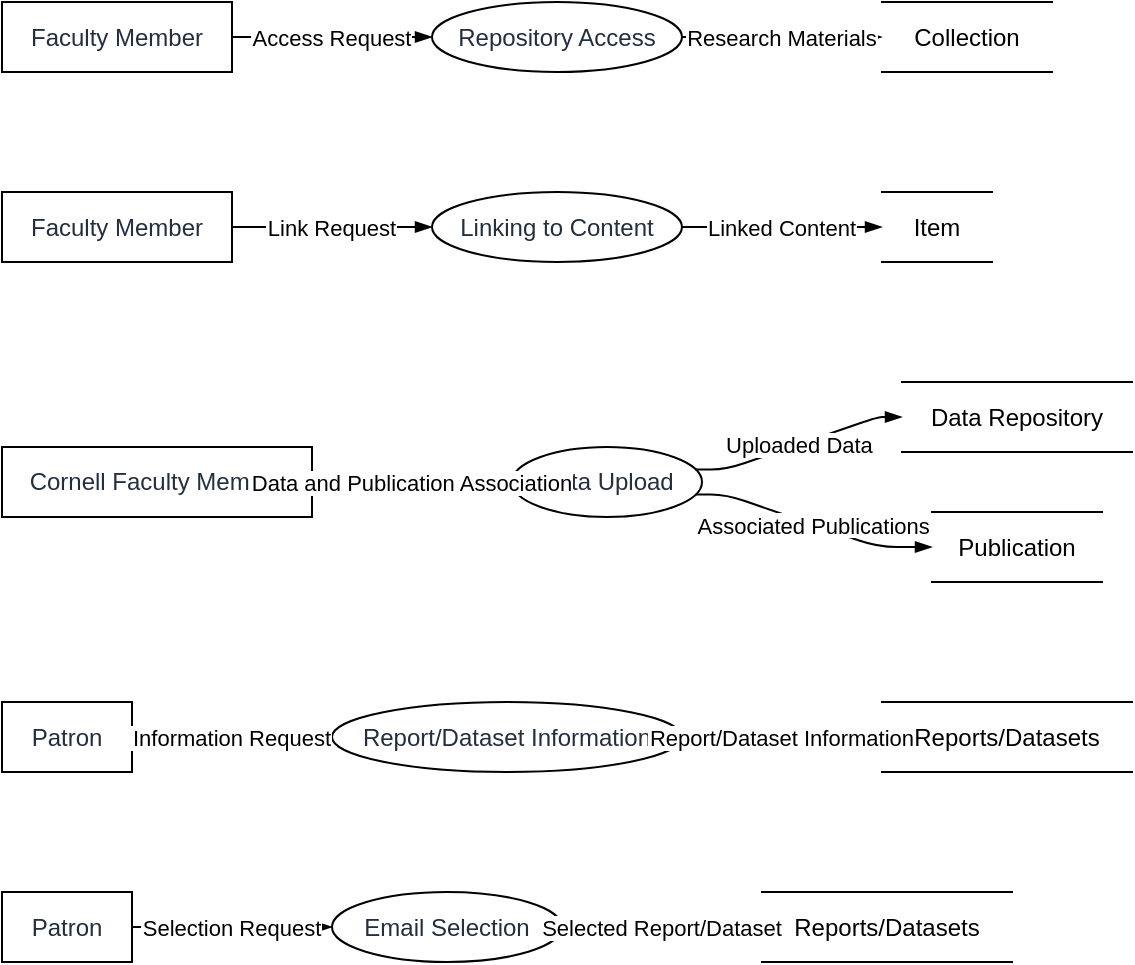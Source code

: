 <mxfile version="23.0.2" type="device">
  <diagram name="Page-1" id="MUNPvd3ACw6kFjhBtejC">
    <mxGraphModel dx="794" dy="511" grid="1" gridSize="10" guides="1" tooltips="1" connect="1" arrows="1" fold="1" page="1" pageScale="1" pageWidth="827" pageHeight="1169" math="0" shadow="0">
      <root>
        <mxCell id="0" />
        <mxCell id="1" parent="0" />
        <UserObject label="Faculty Member" type="externalEntity" source="" flow="" placeholders="1" id="5fT8TSgvjkj9puPZQ_QJ-1">
          <mxCell style="shape=rectangle;whiteSpace=wrap;html=1;fillColor=#ffffff;strokeColor=#000000;align=center;verticalAlign=middle;fontColor=#232F3E;" vertex="1" parent="1">
            <mxGeometry width="115" height="35" as="geometry" />
          </mxCell>
        </UserObject>
        <UserObject label="Repository Access" type="process" source="1" flow="Access Request" placeholders="1" id="5fT8TSgvjkj9puPZQ_QJ-2">
          <mxCell style="shape=ellipse;perimeter=ellipsePerimeter;whiteSpace=wrap;html=1;fillColor=#ffffff;strokeColor=#000000;align=center;verticalAlign=middle;fontColor=#232F3E;" vertex="1" parent="1">
            <mxGeometry x="215" width="125" height="35" as="geometry" />
          </mxCell>
        </UserObject>
        <UserObject label="Collection" type="dataStore" source="2" flow="Research Materials" placeholders="1" id="5fT8TSgvjkj9puPZQ_QJ-3">
          <mxCell style="html=1;dashed=0;whiteSpace=wrap;shape=partialRectangle;right=0;left=0;" vertex="1" parent="1">
            <mxGeometry x="440" width="85" height="35" as="geometry" />
          </mxCell>
        </UserObject>
        <UserObject label="Faculty Member" type="externalEntity" source="" flow="" placeholders="1" id="5fT8TSgvjkj9puPZQ_QJ-4">
          <mxCell style="shape=rectangle;whiteSpace=wrap;html=1;fillColor=#ffffff;strokeColor=#000000;align=center;verticalAlign=middle;fontColor=#232F3E;" vertex="1" parent="1">
            <mxGeometry y="95" width="115" height="35" as="geometry" />
          </mxCell>
        </UserObject>
        <UserObject label="Linking to Content" type="process" source="4" flow="Link Request" placeholders="1" id="5fT8TSgvjkj9puPZQ_QJ-5">
          <mxCell style="shape=ellipse;perimeter=ellipsePerimeter;whiteSpace=wrap;html=1;fillColor=#ffffff;strokeColor=#000000;align=center;verticalAlign=middle;fontColor=#232F3E;" vertex="1" parent="1">
            <mxGeometry x="215" y="95" width="125" height="35" as="geometry" />
          </mxCell>
        </UserObject>
        <UserObject label="Item" type="dataStore" source="5" flow="Linked Content" placeholders="1" id="5fT8TSgvjkj9puPZQ_QJ-6">
          <mxCell style="html=1;dashed=0;whiteSpace=wrap;shape=partialRectangle;right=0;left=0;" vertex="1" parent="1">
            <mxGeometry x="440" y="95" width="55" height="35" as="geometry" />
          </mxCell>
        </UserObject>
        <UserObject label="Cornell Faculty Member" type="externalEntity" source="" flow="" placeholders="1" id="5fT8TSgvjkj9puPZQ_QJ-7">
          <mxCell style="shape=rectangle;whiteSpace=wrap;html=1;fillColor=#ffffff;strokeColor=#000000;align=center;verticalAlign=middle;fontColor=#232F3E;" vertex="1" parent="1">
            <mxGeometry y="222.5" width="155" height="35" as="geometry" />
          </mxCell>
        </UserObject>
        <UserObject label="Data Upload" type="process" source="7" flow="Data and Publication Association" placeholders="1" id="5fT8TSgvjkj9puPZQ_QJ-8">
          <mxCell style="shape=ellipse;perimeter=ellipsePerimeter;whiteSpace=wrap;html=1;fillColor=#ffffff;strokeColor=#000000;align=center;verticalAlign=middle;fontColor=#232F3E;" vertex="1" parent="1">
            <mxGeometry x="255" y="222.5" width="95" height="35" as="geometry" />
          </mxCell>
        </UserObject>
        <UserObject label="Data Repository" type="dataStore" source="8" flow="Uploaded Data" placeholders="1" id="5fT8TSgvjkj9puPZQ_QJ-9">
          <mxCell style="html=1;dashed=0;whiteSpace=wrap;shape=partialRectangle;right=0;left=0;" vertex="1" parent="1">
            <mxGeometry x="450" y="190" width="115" height="35" as="geometry" />
          </mxCell>
        </UserObject>
        <UserObject label="Publication" type="dataStore" source="8" flow="Associated Publications" placeholders="1" id="5fT8TSgvjkj9puPZQ_QJ-10">
          <mxCell style="html=1;dashed=0;whiteSpace=wrap;shape=partialRectangle;right=0;left=0;" vertex="1" parent="1">
            <mxGeometry x="465" y="255" width="85" height="35" as="geometry" />
          </mxCell>
        </UserObject>
        <UserObject label="Patron" type="externalEntity" source="" flow="" placeholders="1" id="5fT8TSgvjkj9puPZQ_QJ-11">
          <mxCell style="shape=rectangle;whiteSpace=wrap;html=1;fillColor=#ffffff;strokeColor=#000000;align=center;verticalAlign=middle;fontColor=#232F3E;" vertex="1" parent="1">
            <mxGeometry y="350" width="65" height="35" as="geometry" />
          </mxCell>
        </UserObject>
        <UserObject label="Report/Dataset Information" type="process" source="11" flow="Information Request" placeholders="1" id="5fT8TSgvjkj9puPZQ_QJ-12">
          <mxCell style="shape=ellipse;perimeter=ellipsePerimeter;whiteSpace=wrap;html=1;fillColor=#ffffff;strokeColor=#000000;align=center;verticalAlign=middle;fontColor=#232F3E;" vertex="1" parent="1">
            <mxGeometry x="165" y="350" width="175" height="35" as="geometry" />
          </mxCell>
        </UserObject>
        <UserObject label="Reports/Datasets" type="dataStore" source="12" flow="Report/Dataset Information" placeholders="1" id="5fT8TSgvjkj9puPZQ_QJ-13">
          <mxCell style="html=1;dashed=0;whiteSpace=wrap;shape=partialRectangle;right=0;left=0;" vertex="1" parent="1">
            <mxGeometry x="440" y="350" width="125" height="35" as="geometry" />
          </mxCell>
        </UserObject>
        <UserObject label="Patron" type="externalEntity" source="" flow="" placeholders="1" id="5fT8TSgvjkj9puPZQ_QJ-14">
          <mxCell style="shape=rectangle;whiteSpace=wrap;html=1;fillColor=#ffffff;strokeColor=#000000;align=center;verticalAlign=middle;fontColor=#232F3E;" vertex="1" parent="1">
            <mxGeometry y="445" width="65" height="35" as="geometry" />
          </mxCell>
        </UserObject>
        <UserObject label="Email Selection" type="process" source="14" flow="Selection Request" placeholders="1" id="5fT8TSgvjkj9puPZQ_QJ-15">
          <mxCell style="shape=ellipse;perimeter=ellipsePerimeter;whiteSpace=wrap;html=1;fillColor=#ffffff;strokeColor=#000000;align=center;verticalAlign=middle;fontColor=#232F3E;" vertex="1" parent="1">
            <mxGeometry x="165" y="445" width="115" height="35" as="geometry" />
          </mxCell>
        </UserObject>
        <UserObject label="Reports/Datasets" type="dataStore" source="15" flow="Selected Report/Dataset" placeholders="1" id="5fT8TSgvjkj9puPZQ_QJ-16">
          <mxCell style="html=1;dashed=0;whiteSpace=wrap;shape=partialRectangle;right=0;left=0;" vertex="1" parent="1">
            <mxGeometry x="380" y="445" width="125" height="35" as="geometry" />
          </mxCell>
        </UserObject>
        <mxCell id="5fT8TSgvjkj9puPZQ_QJ-17" value="Access Request" style="endArrow=blockThin;endFill=1;fontSize=11;orthogonal=1;noEdgeStyle=1;" edge="1" parent="1" source="5fT8TSgvjkj9puPZQ_QJ-1" target="5fT8TSgvjkj9puPZQ_QJ-2">
          <mxGeometry relative="1" as="geometry">
            <Array as="points">
              <mxPoint x="127" y="17.5" />
              <mxPoint x="203" y="17.5" />
            </Array>
          </mxGeometry>
        </mxCell>
        <mxCell id="5fT8TSgvjkj9puPZQ_QJ-18" value="Research Materials" style="endArrow=blockThin;endFill=1;fontSize=11;orthogonal=1;noEdgeStyle=1;" edge="1" parent="1" source="5fT8TSgvjkj9puPZQ_QJ-2" target="5fT8TSgvjkj9puPZQ_QJ-3">
          <mxGeometry relative="1" as="geometry">
            <Array as="points">
              <mxPoint x="352" y="17.5" />
              <mxPoint x="428" y="17.5" />
            </Array>
          </mxGeometry>
        </mxCell>
        <mxCell id="5fT8TSgvjkj9puPZQ_QJ-19" value="Link Request" style="endArrow=blockThin;endFill=1;fontSize=11;orthogonal=1;noEdgeStyle=1;" edge="1" parent="1" source="5fT8TSgvjkj9puPZQ_QJ-4" target="5fT8TSgvjkj9puPZQ_QJ-5">
          <mxGeometry relative="1" as="geometry">
            <Array as="points">
              <mxPoint x="127" y="112.5" />
              <mxPoint x="203" y="112.5" />
            </Array>
          </mxGeometry>
        </mxCell>
        <mxCell id="5fT8TSgvjkj9puPZQ_QJ-20" value="Linked Content" style="endArrow=blockThin;endFill=1;fontSize=11;orthogonal=1;noEdgeStyle=1;" edge="1" parent="1" source="5fT8TSgvjkj9puPZQ_QJ-5" target="5fT8TSgvjkj9puPZQ_QJ-6">
          <mxGeometry relative="1" as="geometry">
            <Array as="points">
              <mxPoint x="352" y="112.5" />
              <mxPoint x="428" y="112.5" />
            </Array>
          </mxGeometry>
        </mxCell>
        <mxCell id="5fT8TSgvjkj9puPZQ_QJ-21" value="Data and Publication Association" style="endArrow=blockThin;endFill=1;fontSize=11;orthogonal=1;noEdgeStyle=1;" edge="1" parent="1" source="5fT8TSgvjkj9puPZQ_QJ-7" target="5fT8TSgvjkj9puPZQ_QJ-8">
          <mxGeometry relative="1" as="geometry">
            <Array as="points">
              <mxPoint x="167" y="240" />
              <mxPoint x="243" y="240" />
            </Array>
          </mxGeometry>
        </mxCell>
        <mxCell id="5fT8TSgvjkj9puPZQ_QJ-22" value="Uploaded Data" style="endArrow=blockThin;endFill=1;fontSize=11;orthogonal=1;noEdgeStyle=1;" edge="1" parent="1" source="5fT8TSgvjkj9puPZQ_QJ-8" target="5fT8TSgvjkj9puPZQ_QJ-9">
          <mxGeometry relative="1" as="geometry">
            <Array as="points">
              <mxPoint x="362" y="233.75" />
              <mxPoint x="438" y="207.5" />
            </Array>
          </mxGeometry>
        </mxCell>
        <mxCell id="5fT8TSgvjkj9puPZQ_QJ-23" value="Associated Publications" style="endArrow=blockThin;endFill=1;fontSize=11;orthogonal=1;noEdgeStyle=1;" edge="1" parent="1" source="5fT8TSgvjkj9puPZQ_QJ-8" target="5fT8TSgvjkj9puPZQ_QJ-10">
          <mxGeometry relative="1" as="geometry">
            <Array as="points">
              <mxPoint x="362" y="246.25" />
              <mxPoint x="438" y="272.5" />
            </Array>
          </mxGeometry>
        </mxCell>
        <mxCell id="5fT8TSgvjkj9puPZQ_QJ-24" value="Information Request" style="endArrow=blockThin;endFill=1;fontSize=11;orthogonal=1;noEdgeStyle=1;" edge="1" parent="1" source="5fT8TSgvjkj9puPZQ_QJ-11" target="5fT8TSgvjkj9puPZQ_QJ-12">
          <mxGeometry relative="1" as="geometry">
            <Array as="points">
              <mxPoint x="77" y="367.5" />
              <mxPoint x="153" y="367.5" />
            </Array>
          </mxGeometry>
        </mxCell>
        <mxCell id="5fT8TSgvjkj9puPZQ_QJ-25" value="Report/Dataset Information" style="endArrow=blockThin;endFill=1;fontSize=11;orthogonal=1;noEdgeStyle=1;" edge="1" parent="1" source="5fT8TSgvjkj9puPZQ_QJ-12" target="5fT8TSgvjkj9puPZQ_QJ-13">
          <mxGeometry relative="1" as="geometry">
            <Array as="points">
              <mxPoint x="352" y="367.5" />
              <mxPoint x="428" y="367.5" />
            </Array>
          </mxGeometry>
        </mxCell>
        <mxCell id="5fT8TSgvjkj9puPZQ_QJ-26" value="Selection Request" style="endArrow=blockThin;endFill=1;fontSize=11;orthogonal=1;noEdgeStyle=1;" edge="1" parent="1" source="5fT8TSgvjkj9puPZQ_QJ-14" target="5fT8TSgvjkj9puPZQ_QJ-15">
          <mxGeometry relative="1" as="geometry">
            <Array as="points">
              <mxPoint x="77" y="462.5" />
              <mxPoint x="153" y="462.5" />
            </Array>
          </mxGeometry>
        </mxCell>
        <mxCell id="5fT8TSgvjkj9puPZQ_QJ-27" value="Selected Report/Dataset" style="endArrow=blockThin;endFill=1;fontSize=11;orthogonal=1;noEdgeStyle=1;" edge="1" parent="1" source="5fT8TSgvjkj9puPZQ_QJ-15" target="5fT8TSgvjkj9puPZQ_QJ-16">
          <mxGeometry relative="1" as="geometry">
            <Array as="points">
              <mxPoint x="292" y="462.5" />
              <mxPoint x="368" y="462.5" />
            </Array>
          </mxGeometry>
        </mxCell>
      </root>
    </mxGraphModel>
  </diagram>
</mxfile>
